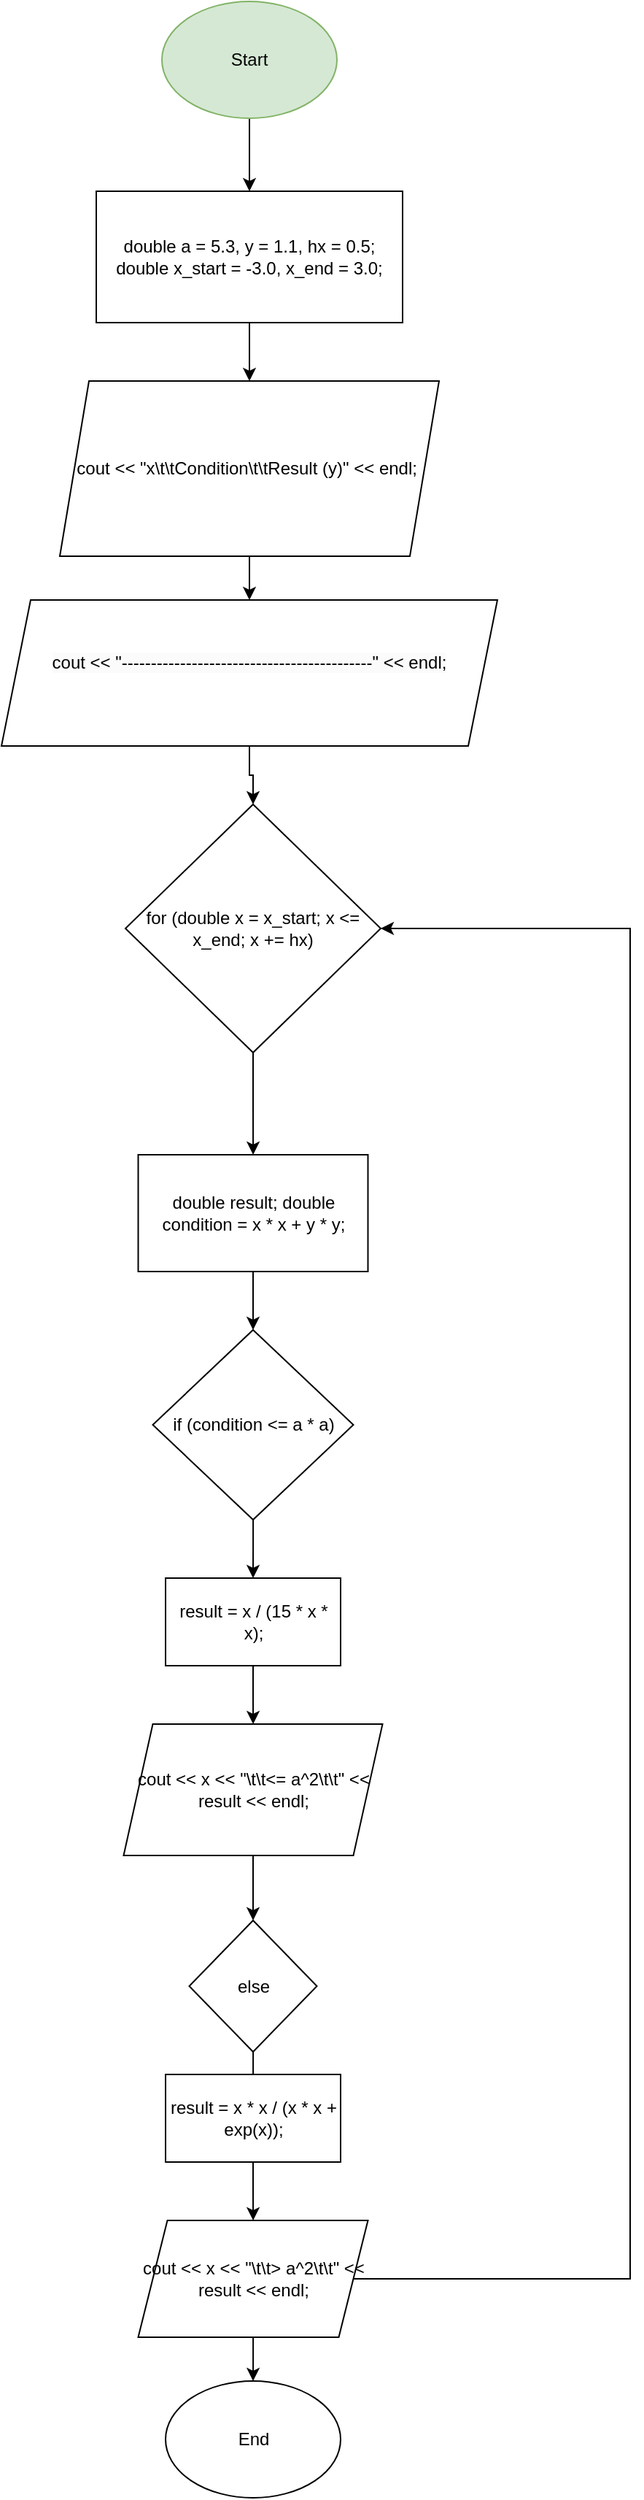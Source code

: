 <mxfile version="24.9.3">
  <diagram name="Сторінка-1" id="gbi9D05tryvwSib6soP6">
    <mxGraphModel grid="1" page="1" gridSize="10" guides="1" tooltips="1" connect="1" arrows="1" fold="1" pageScale="1" pageWidth="827" pageHeight="1169" math="0" shadow="0">
      <root>
        <mxCell id="0" />
        <mxCell id="1" parent="0" />
        <mxCell id="LmWXdkH0MpwwB4HbBWz5-2" style="edgeStyle=orthogonalEdgeStyle;rounded=0;orthogonalLoop=1;jettySize=auto;html=1;" edge="1" parent="1" source="LmWXdkH0MpwwB4HbBWz5-1" target="LmWXdkH0MpwwB4HbBWz5-3">
          <mxGeometry relative="1" as="geometry">
            <mxPoint x="390" y="-560" as="targetPoint" />
          </mxGeometry>
        </mxCell>
        <mxCell id="LmWXdkH0MpwwB4HbBWz5-1" value="Start" style="ellipse;whiteSpace=wrap;html=1;fillColor=#d5e8d4;strokeColor=#82b366;" vertex="1" parent="1">
          <mxGeometry x="330" y="-730" width="120" height="80" as="geometry" />
        </mxCell>
        <mxCell id="LmWXdkH0MpwwB4HbBWz5-4" style="edgeStyle=orthogonalEdgeStyle;rounded=0;orthogonalLoop=1;jettySize=auto;html=1;" edge="1" parent="1" source="LmWXdkH0MpwwB4HbBWz5-3" target="LmWXdkH0MpwwB4HbBWz5-5">
          <mxGeometry relative="1" as="geometry">
            <mxPoint x="390" y="-480" as="targetPoint" />
          </mxGeometry>
        </mxCell>
        <mxCell id="LmWXdkH0MpwwB4HbBWz5-3" value="double a = 5.3, y = 1.1, hx = 0.5; double x_start = -3.0, x_end = 3.0;" style="rounded=0;whiteSpace=wrap;html=1;" vertex="1" parent="1">
          <mxGeometry x="285" y="-600" width="210" height="90" as="geometry" />
        </mxCell>
        <mxCell id="LmWXdkH0MpwwB4HbBWz5-6" style="edgeStyle=orthogonalEdgeStyle;rounded=0;orthogonalLoop=1;jettySize=auto;html=1;" edge="1" parent="1" source="LmWXdkH0MpwwB4HbBWz5-5" target="LmWXdkH0MpwwB4HbBWz5-7">
          <mxGeometry relative="1" as="geometry">
            <mxPoint x="390" y="-300" as="targetPoint" />
          </mxGeometry>
        </mxCell>
        <mxCell id="LmWXdkH0MpwwB4HbBWz5-5" value="cout &amp;lt;&amp;lt; &quot;x\t\tCondition\t\tResult (y)&quot; &amp;lt;&amp;lt; endl;&amp;nbsp;" style="shape=parallelogram;perimeter=parallelogramPerimeter;whiteSpace=wrap;html=1;fixedSize=1;" vertex="1" parent="1">
          <mxGeometry x="260" y="-470" width="260" height="120" as="geometry" />
        </mxCell>
        <mxCell id="LmWXdkH0MpwwB4HbBWz5-8" style="edgeStyle=orthogonalEdgeStyle;rounded=0;orthogonalLoop=1;jettySize=auto;html=1;" edge="1" parent="1" source="LmWXdkH0MpwwB4HbBWz5-7" target="LmWXdkH0MpwwB4HbBWz5-9">
          <mxGeometry relative="1" as="geometry">
            <mxPoint x="390" y="-170" as="targetPoint" />
          </mxGeometry>
        </mxCell>
        <mxCell id="LmWXdkH0MpwwB4HbBWz5-7" value="&#xa;&lt;span style=&quot;color: rgb(0, 0, 0); font-family: Helvetica; font-size: 12px; font-style: normal; font-variant-ligatures: normal; font-variant-caps: normal; font-weight: 400; letter-spacing: normal; orphans: 2; text-align: center; text-indent: 0px; text-transform: none; widows: 2; word-spacing: 0px; -webkit-text-stroke-width: 0px; white-space: normal; background-color: rgb(251, 251, 251); text-decoration-thickness: initial; text-decoration-style: initial; text-decoration-color: initial; display: inline !important; float: none;&quot;&gt;cout &amp;lt;&amp;lt; &quot;-------------------------------------------&quot; &amp;lt;&amp;lt; endl;&lt;/span&gt;&#xa;&#xa;" style="shape=parallelogram;perimeter=parallelogramPerimeter;whiteSpace=wrap;html=1;fixedSize=1;" vertex="1" parent="1">
          <mxGeometry x="220" y="-320" width="340" height="100" as="geometry" />
        </mxCell>
        <mxCell id="LmWXdkH0MpwwB4HbBWz5-11" value="" style="edgeStyle=orthogonalEdgeStyle;rounded=0;orthogonalLoop=1;jettySize=auto;html=1;" edge="1" parent="1" source="LmWXdkH0MpwwB4HbBWz5-9" target="LmWXdkH0MpwwB4HbBWz5-10">
          <mxGeometry relative="1" as="geometry" />
        </mxCell>
        <mxCell id="LmWXdkH0MpwwB4HbBWz5-9" value="for (double x = x_start; x &lt;= x_end; x += hx)" style="rhombus;whiteSpace=wrap;html=1;" vertex="1" parent="1">
          <mxGeometry x="305" y="-180" width="175" height="170" as="geometry" />
        </mxCell>
        <mxCell id="LmWXdkH0MpwwB4HbBWz5-12" style="edgeStyle=orthogonalEdgeStyle;rounded=0;orthogonalLoop=1;jettySize=auto;html=1;" edge="1" parent="1" source="LmWXdkH0MpwwB4HbBWz5-10" target="LmWXdkH0MpwwB4HbBWz5-13">
          <mxGeometry relative="1" as="geometry">
            <mxPoint x="392.5" y="190" as="targetPoint" />
          </mxGeometry>
        </mxCell>
        <mxCell id="LmWXdkH0MpwwB4HbBWz5-10" value="double result; double condition = x * x + y * y;" style="whiteSpace=wrap;html=1;" vertex="1" parent="1">
          <mxGeometry x="313.75" y="60" width="157.5" height="80" as="geometry" />
        </mxCell>
        <mxCell id="LmWXdkH0MpwwB4HbBWz5-14" style="edgeStyle=orthogonalEdgeStyle;rounded=0;orthogonalLoop=1;jettySize=auto;html=1;" edge="1" parent="1" source="LmWXdkH0MpwwB4HbBWz5-13" target="LmWXdkH0MpwwB4HbBWz5-15">
          <mxGeometry relative="1" as="geometry">
            <mxPoint x="392.5" y="350" as="targetPoint" />
          </mxGeometry>
        </mxCell>
        <mxCell id="LmWXdkH0MpwwB4HbBWz5-13" value="if (condition &lt;= a * a)" style="rhombus;whiteSpace=wrap;html=1;" vertex="1" parent="1">
          <mxGeometry x="323.75" y="180" width="137.5" height="130" as="geometry" />
        </mxCell>
        <mxCell id="LmWXdkH0MpwwB4HbBWz5-16" style="edgeStyle=orthogonalEdgeStyle;rounded=0;orthogonalLoop=1;jettySize=auto;html=1;" edge="1" parent="1" source="LmWXdkH0MpwwB4HbBWz5-15" target="LmWXdkH0MpwwB4HbBWz5-17">
          <mxGeometry relative="1" as="geometry">
            <mxPoint x="392.5" y="460" as="targetPoint" />
          </mxGeometry>
        </mxCell>
        <mxCell id="LmWXdkH0MpwwB4HbBWz5-15" value="result = x / (15 * x * x);" style="rounded=0;whiteSpace=wrap;html=1;" vertex="1" parent="1">
          <mxGeometry x="332.5" y="350" width="120" height="60" as="geometry" />
        </mxCell>
        <mxCell id="LmWXdkH0MpwwB4HbBWz5-18" style="edgeStyle=orthogonalEdgeStyle;rounded=0;orthogonalLoop=1;jettySize=auto;html=1;" edge="1" parent="1" source="LmWXdkH0MpwwB4HbBWz5-17" target="LmWXdkH0MpwwB4HbBWz5-19">
          <mxGeometry relative="1" as="geometry">
            <mxPoint x="392.5" y="600" as="targetPoint" />
          </mxGeometry>
        </mxCell>
        <mxCell id="LmWXdkH0MpwwB4HbBWz5-17" value="cout &lt;&lt; x &lt;&lt; &quot;\t\t&lt;= a^2\t\t&quot; &lt;&lt; result &lt;&lt; endl;" style="shape=parallelogram;perimeter=parallelogramPerimeter;whiteSpace=wrap;html=1;fixedSize=1;" vertex="1" parent="1">
          <mxGeometry x="303.75" y="450" width="177.5" height="90" as="geometry" />
        </mxCell>
        <mxCell id="LmWXdkH0MpwwB4HbBWz5-20" style="edgeStyle=orthogonalEdgeStyle;rounded=0;orthogonalLoop=1;jettySize=auto;html=1;" edge="1" parent="1" source="LmWXdkH0MpwwB4HbBWz5-19" target="LmWXdkH0MpwwB4HbBWz5-21">
          <mxGeometry relative="1" as="geometry">
            <mxPoint x="392.5" y="720" as="targetPoint" />
          </mxGeometry>
        </mxCell>
        <mxCell id="LmWXdkH0MpwwB4HbBWz5-19" value="else" style="rhombus;whiteSpace=wrap;html=1;" vertex="1" parent="1">
          <mxGeometry x="348.75" y="584.5" width="87.5" height="90" as="geometry" />
        </mxCell>
        <mxCell id="LmWXdkH0MpwwB4HbBWz5-22" style="edgeStyle=orthogonalEdgeStyle;rounded=0;orthogonalLoop=1;jettySize=auto;html=1;" edge="1" parent="1" source="LmWXdkH0MpwwB4HbBWz5-21" target="LmWXdkH0MpwwB4HbBWz5-23">
          <mxGeometry relative="1" as="geometry">
            <mxPoint x="392.5" y="800" as="targetPoint" />
          </mxGeometry>
        </mxCell>
        <mxCell id="LmWXdkH0MpwwB4HbBWz5-21" value="result = x * x / (x * x + exp(x));" style="rounded=0;whiteSpace=wrap;html=1;" vertex="1" parent="1">
          <mxGeometry x="332.5" y="690" width="120" height="60" as="geometry" />
        </mxCell>
        <mxCell id="LmWXdkH0MpwwB4HbBWz5-24" style="edgeStyle=orthogonalEdgeStyle;rounded=0;orthogonalLoop=1;jettySize=auto;html=1;" edge="1" parent="1" source="LmWXdkH0MpwwB4HbBWz5-23" target="LmWXdkH0MpwwB4HbBWz5-25">
          <mxGeometry relative="1" as="geometry">
            <mxPoint x="392.5" y="940" as="targetPoint" />
          </mxGeometry>
        </mxCell>
        <mxCell id="LmWXdkH0MpwwB4HbBWz5-26" style="edgeStyle=orthogonalEdgeStyle;rounded=0;orthogonalLoop=1;jettySize=auto;html=1;entryX=1;entryY=0.5;entryDx=0;entryDy=0;" edge="1" parent="1" source="LmWXdkH0MpwwB4HbBWz5-23" target="LmWXdkH0MpwwB4HbBWz5-9">
          <mxGeometry relative="1" as="geometry">
            <mxPoint x="650" y="-120" as="targetPoint" />
            <Array as="points">
              <mxPoint x="651" y="830" />
              <mxPoint x="651" y="-95" />
            </Array>
          </mxGeometry>
        </mxCell>
        <mxCell id="LmWXdkH0MpwwB4HbBWz5-23" value="cout &lt;&lt; x &lt;&lt; &quot;\t\t&gt; a^2\t\t&quot; &lt;&lt; result &lt;&lt; endl;" style="shape=parallelogram;perimeter=parallelogramPerimeter;whiteSpace=wrap;html=1;fixedSize=1;" vertex="1" parent="1">
          <mxGeometry x="313.75" y="790" width="157.5" height="80" as="geometry" />
        </mxCell>
        <mxCell id="LmWXdkH0MpwwB4HbBWz5-25" value="End" style="ellipse;whiteSpace=wrap;html=1;" vertex="1" parent="1">
          <mxGeometry x="332.5" y="900" width="120" height="80" as="geometry" />
        </mxCell>
      </root>
    </mxGraphModel>
  </diagram>
</mxfile>
